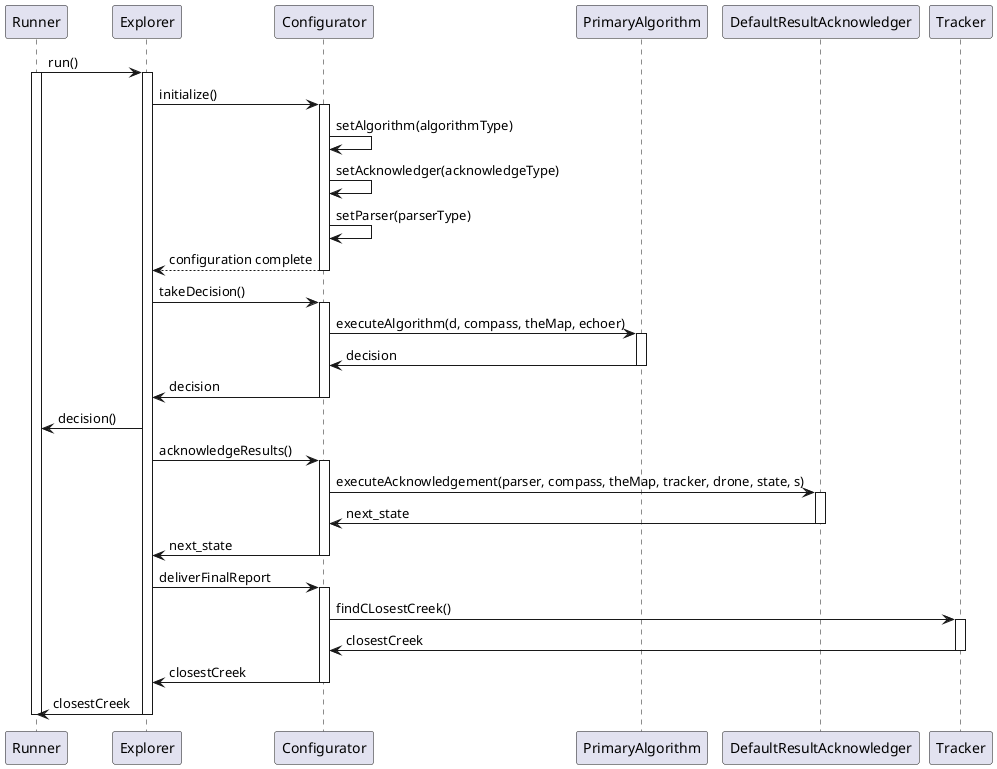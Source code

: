 @startuml Sequence_Diagram

participant Runner
participant Explorer
participant Configurator
participant PrimaryAlgorithm
participant DefaultResultAcknowledger
participant Tracker

Runner -> Explorer : run()
activate Runner
activate Explorer

Explorer -> Configurator : initialize()
activate Configurator
Configurator -> Configurator : setAlgorithm(algorithmType)
Configurator -> Configurator : setAcknowledger(acknowledgeType)
Configurator -> Configurator : setParser(parserType)
Configurator --> Explorer : configuration complete
deactivate Configurator

Explorer -> Configurator : takeDecision()
activate Configurator
Configurator -> PrimaryAlgorithm : executeAlgorithm(d, compass, theMap, echoer)
activate PrimaryAlgorithm
PrimaryAlgorithm -> Configurator : decision
deactivate PrimaryAlgorithm
Configurator -> Explorer : decision
deactivate Configurator
Explorer -> Runner : decision()

Explorer -> Configurator : acknowledgeResults()
activate Configurator
Configurator -> DefaultResultAcknowledger : executeAcknowledgement(parser, compass, theMap, tracker, drone, state, s)
activate DefaultResultAcknowledger
DefaultResultAcknowledger -> Configurator : next_state
deactivate DefaultResultAcknowledger
Configurator -> Explorer : next_state
deactivate Configurator


Explorer -> Configurator : deliverFinalReport
activate Configurator
Configurator -> Tracker : findCLosestCreek()
activate Tracker
Tracker -> Configurator : closestCreek
deactivate Tracker
Configurator -> Explorer : closestCreek
deactivate Configurator

Explorer -> Runner : closestCreek
deactivate Explorer
deactivate Runner



@enduml
